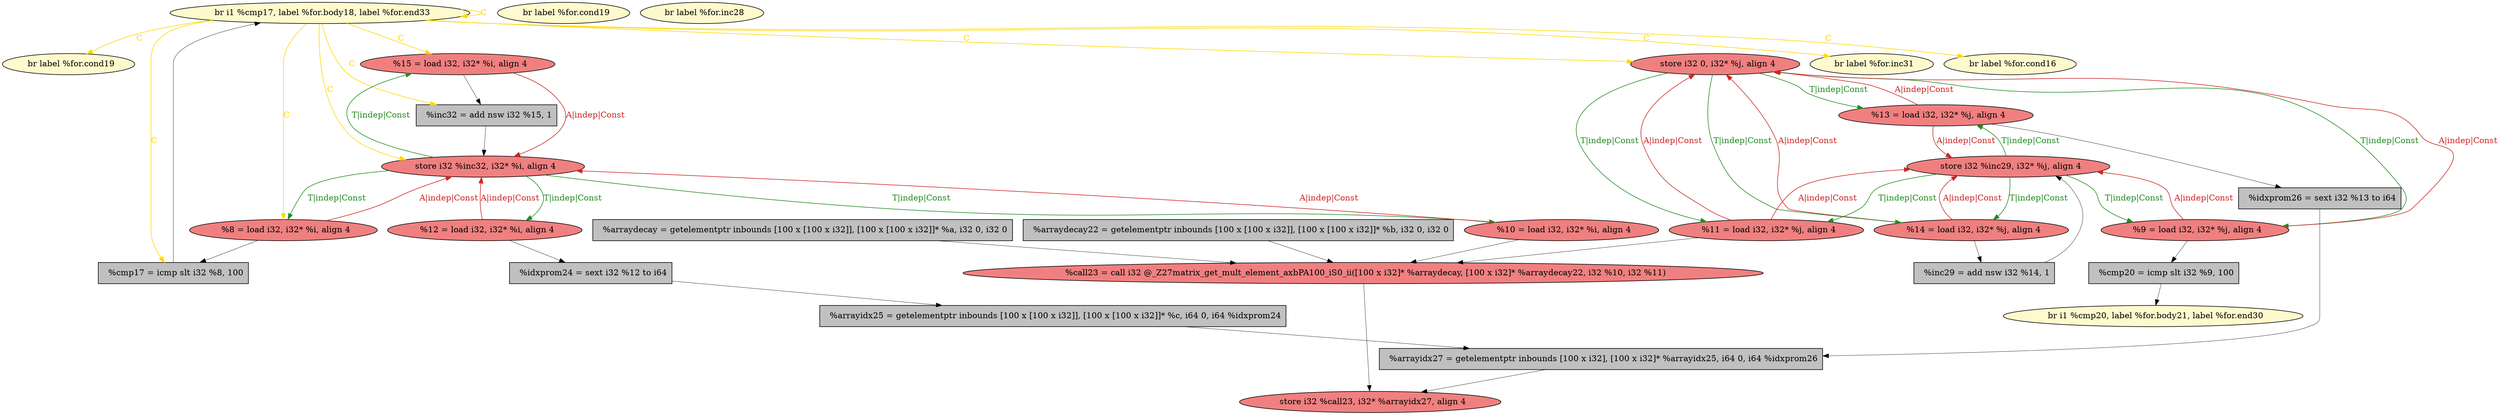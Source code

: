 
digraph G {


node1137 [fillcolor=lemonchiffon,label="  br i1 %cmp17, label %for.body18, label %for.end33",shape=ellipse,style=filled ]
node1136 [fillcolor=grey,label="  %arrayidx25 = getelementptr inbounds [100 x [100 x i32]], [100 x [100 x i32]]* %c, i64 0, i64 %idxprom24",shape=rectangle,style=filled ]
node1130 [fillcolor=lightcoral,label="  %13 = load i32, i32* %j, align 4",shape=ellipse,style=filled ]
node1128 [fillcolor=lightcoral,label="  %14 = load i32, i32* %j, align 4",shape=ellipse,style=filled ]
node1127 [fillcolor=grey,label="  %arraydecay22 = getelementptr inbounds [100 x [100 x i32]], [100 x [100 x i32]]* %b, i32 0, i32 0",shape=rectangle,style=filled ]
node1126 [fillcolor=grey,label="  %idxprom24 = sext i32 %12 to i64",shape=rectangle,style=filled ]
node1124 [fillcolor=lemonchiffon,label="  br label %for.cond19",shape=ellipse,style=filled ]
node1113 [fillcolor=lightcoral,label="  store i32 %inc29, i32* %j, align 4",shape=ellipse,style=filled ]
node1121 [fillcolor=lemonchiffon,label="  br i1 %cmp20, label %for.body21, label %for.end30",shape=ellipse,style=filled ]
node1112 [fillcolor=lemonchiffon,label="  br label %for.cond19",shape=ellipse,style=filled ]
node1111 [fillcolor=grey,label="  %cmp17 = icmp slt i32 %8, 100",shape=rectangle,style=filled ]
node1110 [fillcolor=lightcoral,label="  %15 = load i32, i32* %i, align 4",shape=ellipse,style=filled ]
node1134 [fillcolor=lightcoral,label="  store i32 0, i32* %j, align 4",shape=ellipse,style=filled ]
node1131 [fillcolor=grey,label="  %inc32 = add nsw i32 %15, 1",shape=rectangle,style=filled ]
node1129 [fillcolor=lightcoral,label="  %call23 = call i32 @_Z27matrix_get_mult_element_axbPA100_iS0_ii([100 x i32]* %arraydecay, [100 x i32]* %arraydecay22, i32 %10, i32 %11)",shape=ellipse,style=filled ]
node1118 [fillcolor=grey,label="  %arraydecay = getelementptr inbounds [100 x [100 x i32]], [100 x [100 x i32]]* %a, i32 0, i32 0",shape=rectangle,style=filled ]
node1109 [fillcolor=lightcoral,label="  %9 = load i32, i32* %j, align 4",shape=ellipse,style=filled ]
node1114 [fillcolor=lemonchiffon,label="  br label %for.inc31",shape=ellipse,style=filled ]
node1133 [fillcolor=lightcoral,label="  %11 = load i32, i32* %j, align 4",shape=ellipse,style=filled ]
node1115 [fillcolor=lightcoral,label="  %12 = load i32, i32* %i, align 4",shape=ellipse,style=filled ]
node1125 [fillcolor=grey,label="  %arrayidx27 = getelementptr inbounds [100 x i32], [100 x i32]* %arrayidx25, i64 0, i64 %idxprom26",shape=rectangle,style=filled ]
node1120 [fillcolor=lightcoral,label="  %8 = load i32, i32* %i, align 4",shape=ellipse,style=filled ]
node1132 [fillcolor=grey,label="  %inc29 = add nsw i32 %14, 1",shape=rectangle,style=filled ]
node1116 [fillcolor=lemonchiffon,label="  br label %for.inc28",shape=ellipse,style=filled ]
node1117 [fillcolor=grey,label="  %cmp20 = icmp slt i32 %9, 100",shape=rectangle,style=filled ]
node1108 [fillcolor=lightcoral,label="  store i32 %inc32, i32* %i, align 4",shape=ellipse,style=filled ]
node1119 [fillcolor=lightcoral,label="  %10 = load i32, i32* %i, align 4",shape=ellipse,style=filled ]
node1122 [fillcolor=lightcoral,label="  store i32 %call23, i32* %arrayidx27, align 4",shape=ellipse,style=filled ]
node1135 [fillcolor=lemonchiffon,label="  br label %for.cond16",shape=ellipse,style=filled ]
node1123 [fillcolor=grey,label="  %idxprom26 = sext i32 %13 to i64",shape=rectangle,style=filled ]

node1120->node1108 [style=solid,color=firebrick3,label="A|indep|Const",penwidth=1.0,fontcolor=firebrick3 ]
node1130->node1134 [style=solid,color=firebrick3,label="A|indep|Const",penwidth=1.0,fontcolor=firebrick3 ]
node1108->node1120 [style=solid,color=forestgreen,label="T|indep|Const",penwidth=1.0,fontcolor=forestgreen ]
node1133->node1134 [style=solid,color=firebrick3,label="A|indep|Const",penwidth=1.0,fontcolor=firebrick3 ]
node1134->node1130 [style=solid,color=forestgreen,label="T|indep|Const",penwidth=1.0,fontcolor=forestgreen ]
node1113->node1128 [style=solid,color=forestgreen,label="T|indep|Const",penwidth=1.0,fontcolor=forestgreen ]
node1127->node1129 [style=solid,color=black,label="",penwidth=0.5,fontcolor=black ]
node1113->node1133 [style=solid,color=forestgreen,label="T|indep|Const",penwidth=1.0,fontcolor=forestgreen ]
node1133->node1113 [style=solid,color=firebrick3,label="A|indep|Const",penwidth=1.0,fontcolor=firebrick3 ]
node1134->node1133 [style=solid,color=forestgreen,label="T|indep|Const",penwidth=1.0,fontcolor=forestgreen ]
node1120->node1111 [style=solid,color=black,label="",penwidth=0.5,fontcolor=black ]
node1113->node1109 [style=solid,color=forestgreen,label="T|indep|Const",penwidth=1.0,fontcolor=forestgreen ]
node1117->node1121 [style=solid,color=black,label="",penwidth=0.5,fontcolor=black ]
node1130->node1113 [style=solid,color=firebrick3,label="A|indep|Const",penwidth=1.0,fontcolor=firebrick3 ]
node1128->node1134 [style=solid,color=firebrick3,label="A|indep|Const",penwidth=1.0,fontcolor=firebrick3 ]
node1134->node1128 [style=solid,color=forestgreen,label="T|indep|Const",penwidth=1.0,fontcolor=forestgreen ]
node1110->node1131 [style=solid,color=black,label="",penwidth=0.5,fontcolor=black ]
node1137->node1114 [style=solid,color=gold,label="C",penwidth=1.0,fontcolor=gold ]
node1123->node1125 [style=solid,color=black,label="",penwidth=0.5,fontcolor=black ]
node1126->node1136 [style=solid,color=black,label="",penwidth=0.5,fontcolor=black ]
node1137->node1131 [style=solid,color=gold,label="C",penwidth=1.0,fontcolor=gold ]
node1128->node1113 [style=solid,color=firebrick3,label="A|indep|Const",penwidth=1.0,fontcolor=firebrick3 ]
node1137->node1111 [style=solid,color=gold,label="C",penwidth=1.0,fontcolor=gold ]
node1132->node1113 [style=solid,color=black,label="",penwidth=0.5,fontcolor=black ]
node1137->node1134 [style=solid,color=gold,label="C",penwidth=1.0,fontcolor=gold ]
node1118->node1129 [style=solid,color=black,label="",penwidth=0.5,fontcolor=black ]
node1129->node1122 [style=solid,color=black,label="",penwidth=0.5,fontcolor=black ]
node1115->node1108 [style=solid,color=firebrick3,label="A|indep|Const",penwidth=1.0,fontcolor=firebrick3 ]
node1137->node1135 [style=solid,color=gold,label="C",penwidth=1.0,fontcolor=gold ]
node1111->node1137 [style=solid,color=black,label="",penwidth=0.5,fontcolor=black ]
node1137->node1112 [style=solid,color=gold,label="C",penwidth=1.0,fontcolor=gold ]
node1137->node1120 [style=solid,color=gold,label="C",penwidth=1.0,fontcolor=gold ]
node1108->node1110 [style=solid,color=forestgreen,label="T|indep|Const",penwidth=1.0,fontcolor=forestgreen ]
node1137->node1108 [style=solid,color=gold,label="C",penwidth=1.0,fontcolor=gold ]
node1119->node1108 [style=solid,color=firebrick3,label="A|indep|Const",penwidth=1.0,fontcolor=firebrick3 ]
node1119->node1129 [style=solid,color=black,label="",penwidth=0.5,fontcolor=black ]
node1130->node1123 [style=solid,color=black,label="",penwidth=0.5,fontcolor=black ]
node1113->node1130 [style=solid,color=forestgreen,label="T|indep|Const",penwidth=1.0,fontcolor=forestgreen ]
node1137->node1110 [style=solid,color=gold,label="C",penwidth=1.0,fontcolor=gold ]
node1131->node1108 [style=solid,color=black,label="",penwidth=0.5,fontcolor=black ]
node1110->node1108 [style=solid,color=firebrick3,label="A|indep|Const",penwidth=1.0,fontcolor=firebrick3 ]
node1125->node1122 [style=solid,color=black,label="",penwidth=0.5,fontcolor=black ]
node1128->node1132 [style=solid,color=black,label="",penwidth=0.5,fontcolor=black ]
node1137->node1137 [style=solid,color=gold,label="C",penwidth=1.0,fontcolor=gold ]
node1134->node1109 [style=solid,color=forestgreen,label="T|indep|Const",penwidth=1.0,fontcolor=forestgreen ]
node1108->node1115 [style=solid,color=forestgreen,label="T|indep|Const",penwidth=1.0,fontcolor=forestgreen ]
node1109->node1117 [style=solid,color=black,label="",penwidth=0.5,fontcolor=black ]
node1115->node1126 [style=solid,color=black,label="",penwidth=0.5,fontcolor=black ]
node1109->node1134 [style=solid,color=firebrick3,label="A|indep|Const",penwidth=1.0,fontcolor=firebrick3 ]
node1133->node1129 [style=solid,color=black,label="",penwidth=0.5,fontcolor=black ]
node1136->node1125 [style=solid,color=black,label="",penwidth=0.5,fontcolor=black ]
node1108->node1119 [style=solid,color=forestgreen,label="T|indep|Const",penwidth=1.0,fontcolor=forestgreen ]
node1109->node1113 [style=solid,color=firebrick3,label="A|indep|Const",penwidth=1.0,fontcolor=firebrick3 ]


}
